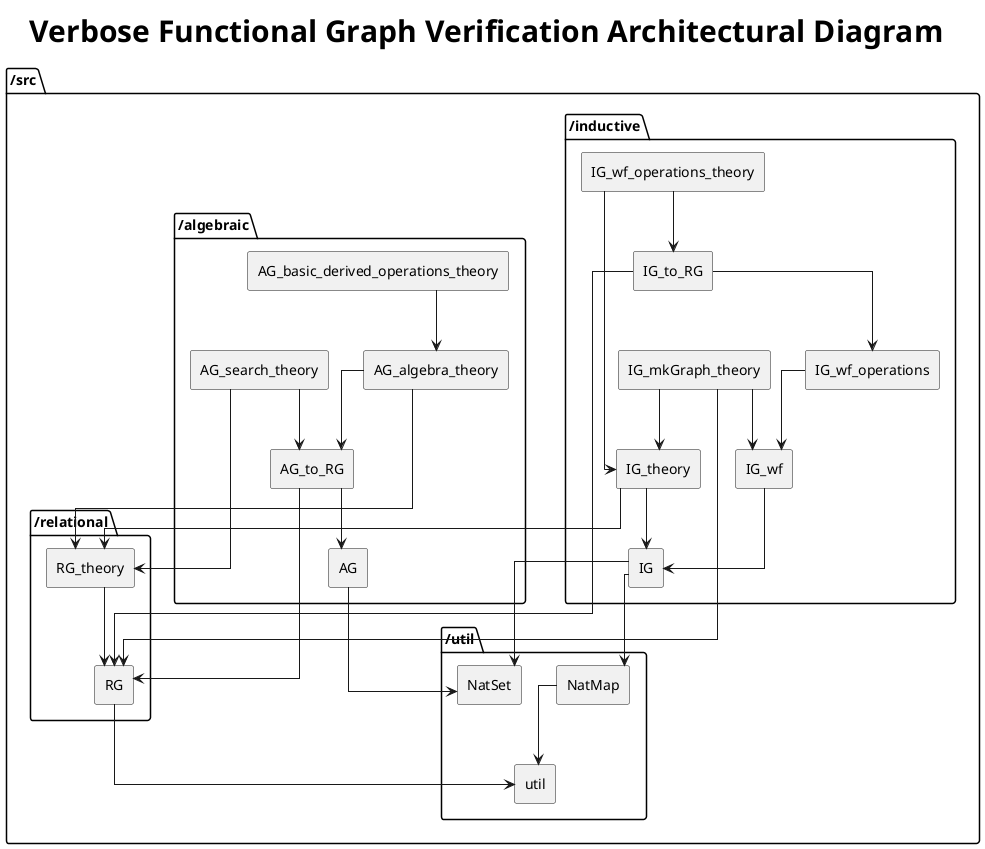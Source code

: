 @startuml UI

title <size:30><b>Verbose Functional Graph Verification Architectural Diagram</b></size>

' !theme materia

' skinparam {
'   backgroundColor #f8f8f8
'   defaultFontName "Segoe UI"
'   defaultFontSize 14
'   shadowing true
'   roundCorner 20
'   ArrowColor #555
'   ArrowThickness 2
' }




skinparam linetype ortho

package "/src" {

    package "/util" {
        rectangle util

        rectangle NatSet

        rectangle NatMap
    }


    package "/relational" {
        rectangle RG

        rectangle RG_theory
    }


    package "/inductive" {
        rectangle IG

        rectangle IG_wf

        rectangle IG_wf_operations

        rectangle IG_to_RG

        rectangle IG_theory

        rectangle IG_mkGraph_theory

        rectangle IG_wf_operations_theory

    }

    package "/algebraic" {

        rectangle AG

        rectangle AG_to_RG

        rectangle AG_algebra_theory

        rectangle AG_search_theory

        rectangle AG_basic_derived_operations_theory
    }

}


NatMap --> util
RG --> util
RG_theory --> RG

IG --> NatMap
IG --> NatSet
' IG --> util

' IG_wf --> util
' IG_wf --> NatMap
IG_wf --> IG

' IG_wf_operations --> NatMap
' IG_wf_operations --> IG
IG_wf_operations --> IG_wf

' IG_to_RG --> util
IG_to_RG --> RG
' IG_to_RG --> IG
IG_to_RG --> IG_wf_operations


' IG_theory --> util
' IG_theory --> NatSet
' IG_theory --> NatMap
' IG_theory --> RG
IG_theory --> RG_theory
IG_theory --> IG


' IG_mkGraph_theory --> util
' IG_mkGraph_theory --> NatMap
IG_mkGraph_theory --> RG
' IG_mkGraph_theory --> RG_theory
' IG_mkGraph_theory --> IG
IG_mkGraph_theory --> IG_wf
IG_mkGraph_theory --> IG_theory


' IG_wf_operations_theory --> NatSet
' IG_wf_operations_theory --> NatMap
' IG_wf_operations_theory --> RG
' IG_wf_operations_theory --> RG_theory
' IG_wf_operations_theory --> IG
' IG_wf_operations_theory --> IG_wf
IG_wf_operations_theory --> IG_theory
' IG_wf_operations_theory --> IG_wf_operations
IG_wf_operations_theory --> IG_to_RG

AG --> NatSet

AG_to_RG --> RG
AG_to_RG --> AG

' AG_algebra_theory --> NatSet
' AG_algebra_theory --> RG
AG_algebra_theory --> RG_theory
' AG_algebra_theory --> AG
AG_algebra_theory --> AG_to_RG


' AG_search_theory --> NatSet
' AG_search_theory --> util
' AG_search_theory --> RG
AG_search_theory --> RG_theory
' AG_search_theory --> AG
AG_search_theory --> AG_to_RG



' AG_basic_derived_operations_theory --> util
' AG_basic_derived_operations_theory --> RG
' AG_basic_derived_operations_theory --> RG_theory
' AG_basic_derived_operations_theory --> AG
' AG_basic_derived_operations_theory --> AG_to_RG
AG_basic_derived_operations_theory --> AG_algebra_theory

@enduml